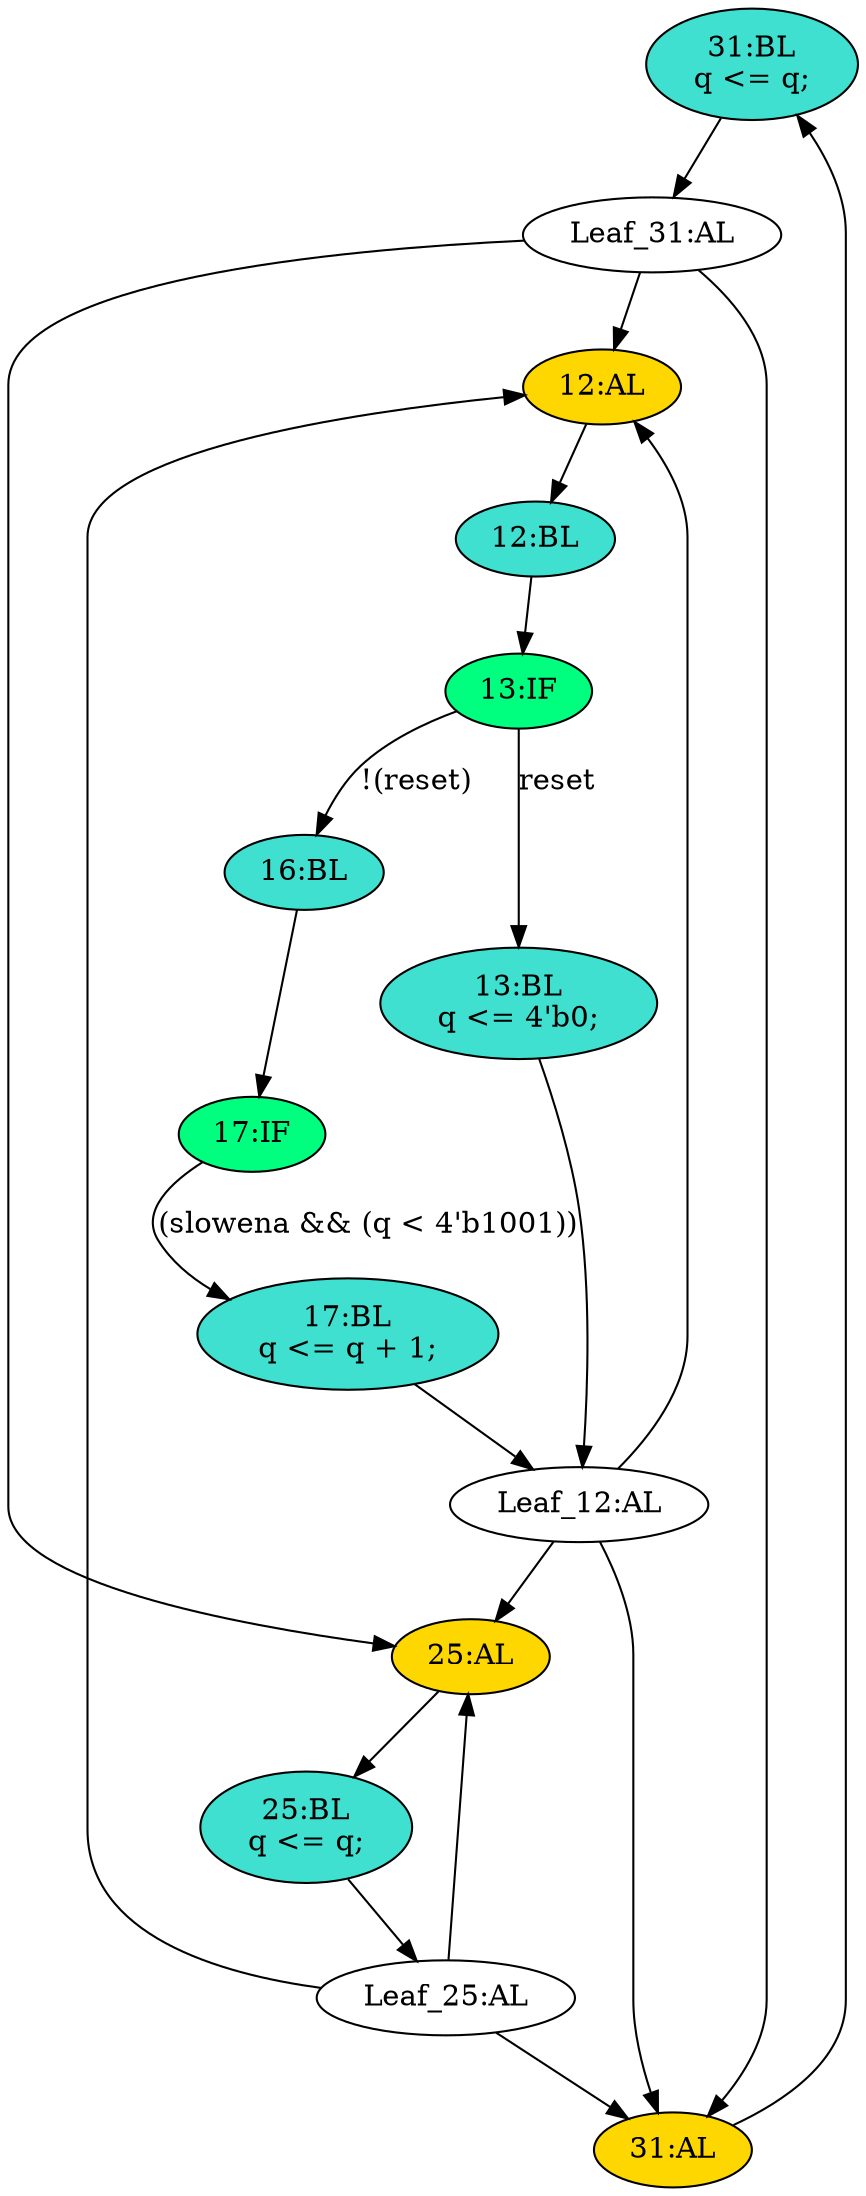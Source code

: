 strict digraph "compose( ,  )" {
	node [label="\N"];
	"31:BL"	[ast="<pyverilog.vparser.ast.Block object at 0x7f157b066850>",
		fillcolor=turquoise,
		label="31:BL
q <= q;",
		statements="[<pyverilog.vparser.ast.NonblockingSubstitution object at 0x7f157b066ad0>]",
		style=filled,
		typ=Block];
	"Leaf_31:AL"	[def_var="['q']",
		label="Leaf_31:AL"];
	"31:BL" -> "Leaf_31:AL"	[cond="[]",
		lineno=None];
	"17:BL"	[ast="<pyverilog.vparser.ast.Block object at 0x7f157b063890>",
		fillcolor=turquoise,
		label="17:BL
q <= q + 1;",
		statements="[<pyverilog.vparser.ast.NonblockingSubstitution object at 0x7f157adce4d0>]",
		style=filled,
		typ=Block];
	"Leaf_12:AL"	[def_var="['q']",
		label="Leaf_12:AL"];
	"17:BL" -> "Leaf_12:AL"	[cond="[]",
		lineno=None];
	"12:BL"	[ast="<pyverilog.vparser.ast.Block object at 0x7f157b0f50d0>",
		fillcolor=turquoise,
		label="12:BL",
		statements="[]",
		style=filled,
		typ=Block];
	"13:IF"	[ast="<pyverilog.vparser.ast.IfStatement object at 0x7f157add6bd0>",
		fillcolor=springgreen,
		label="13:IF",
		statements="[]",
		style=filled,
		typ=IfStatement];
	"12:BL" -> "13:IF"	[cond="[]",
		lineno=None];
	"13:BL"	[ast="<pyverilog.vparser.ast.Block object at 0x7f157b0f5e10>",
		fillcolor=turquoise,
		label="13:BL
q <= 4'b0;",
		statements="[<pyverilog.vparser.ast.NonblockingSubstitution object at 0x7f157add6810>]",
		style=filled,
		typ=Block];
	"13:IF" -> "13:BL"	[cond="['reset']",
		label=reset,
		lineno=13];
	"16:BL"	[ast="<pyverilog.vparser.ast.Block object at 0x7f157add6910>",
		fillcolor=turquoise,
		label="16:BL",
		statements="[]",
		style=filled,
		typ=Block];
	"13:IF" -> "16:BL"	[cond="['reset']",
		label="!(reset)",
		lineno=13];
	"12:AL"	[ast="<pyverilog.vparser.ast.Always object at 0x7f157adc3fd0>",
		clk_sens=True,
		fillcolor=gold,
		label="12:AL",
		sens="['clk']",
		statements="[]",
		style=filled,
		typ=Always,
		use_var="['q', 'reset', 'slowena']"];
	"12:AL" -> "12:BL"	[cond="[]",
		lineno=None];
	"31:AL"	[ast="<pyverilog.vparser.ast.Always object at 0x7f157b066e90>",
		clk_sens=False,
		fillcolor=gold,
		label="31:AL",
		sens="['slowena']",
		statements="[]",
		style=filled,
		typ=Always,
		use_var="['q']"];
	"31:AL" -> "31:BL"	[cond="[]",
		lineno=None];
	"Leaf_12:AL" -> "12:AL";
	"Leaf_12:AL" -> "31:AL";
	"25:AL"	[ast="<pyverilog.vparser.ast.Always object at 0x7f157b071450>",
		clk_sens=True,
		fillcolor=gold,
		label="25:AL",
		sens="['clk']",
		statements="[]",
		style=filled,
		typ=Always,
		use_var="['q']"];
	"Leaf_12:AL" -> "25:AL";
	"25:BL"	[ast="<pyverilog.vparser.ast.Block object at 0x7f157b071650>",
		fillcolor=turquoise,
		label="25:BL
q <= q;",
		statements="[<pyverilog.vparser.ast.NonblockingSubstitution object at 0x7f157b071050>]",
		style=filled,
		typ=Block];
	"25:AL" -> "25:BL"	[cond="[]",
		lineno=None];
	"17:IF"	[ast="<pyverilog.vparser.ast.IfStatement object at 0x7f157b063210>",
		fillcolor=springgreen,
		label="17:IF",
		statements="[]",
		style=filled,
		typ=IfStatement];
	"17:IF" -> "17:BL"	[cond="['slowena', 'q']",
		label="(slowena && (q < 4'b1001))",
		lineno=17];
	"Leaf_25:AL"	[def_var="['q']",
		label="Leaf_25:AL"];
	"Leaf_25:AL" -> "12:AL";
	"Leaf_25:AL" -> "31:AL";
	"Leaf_25:AL" -> "25:AL";
	"Leaf_31:AL" -> "12:AL";
	"Leaf_31:AL" -> "31:AL";
	"Leaf_31:AL" -> "25:AL";
	"13:BL" -> "Leaf_12:AL"	[cond="[]",
		lineno=None];
	"25:BL" -> "Leaf_25:AL"	[cond="[]",
		lineno=None];
	"16:BL" -> "17:IF"	[cond="[]",
		lineno=None];
}
